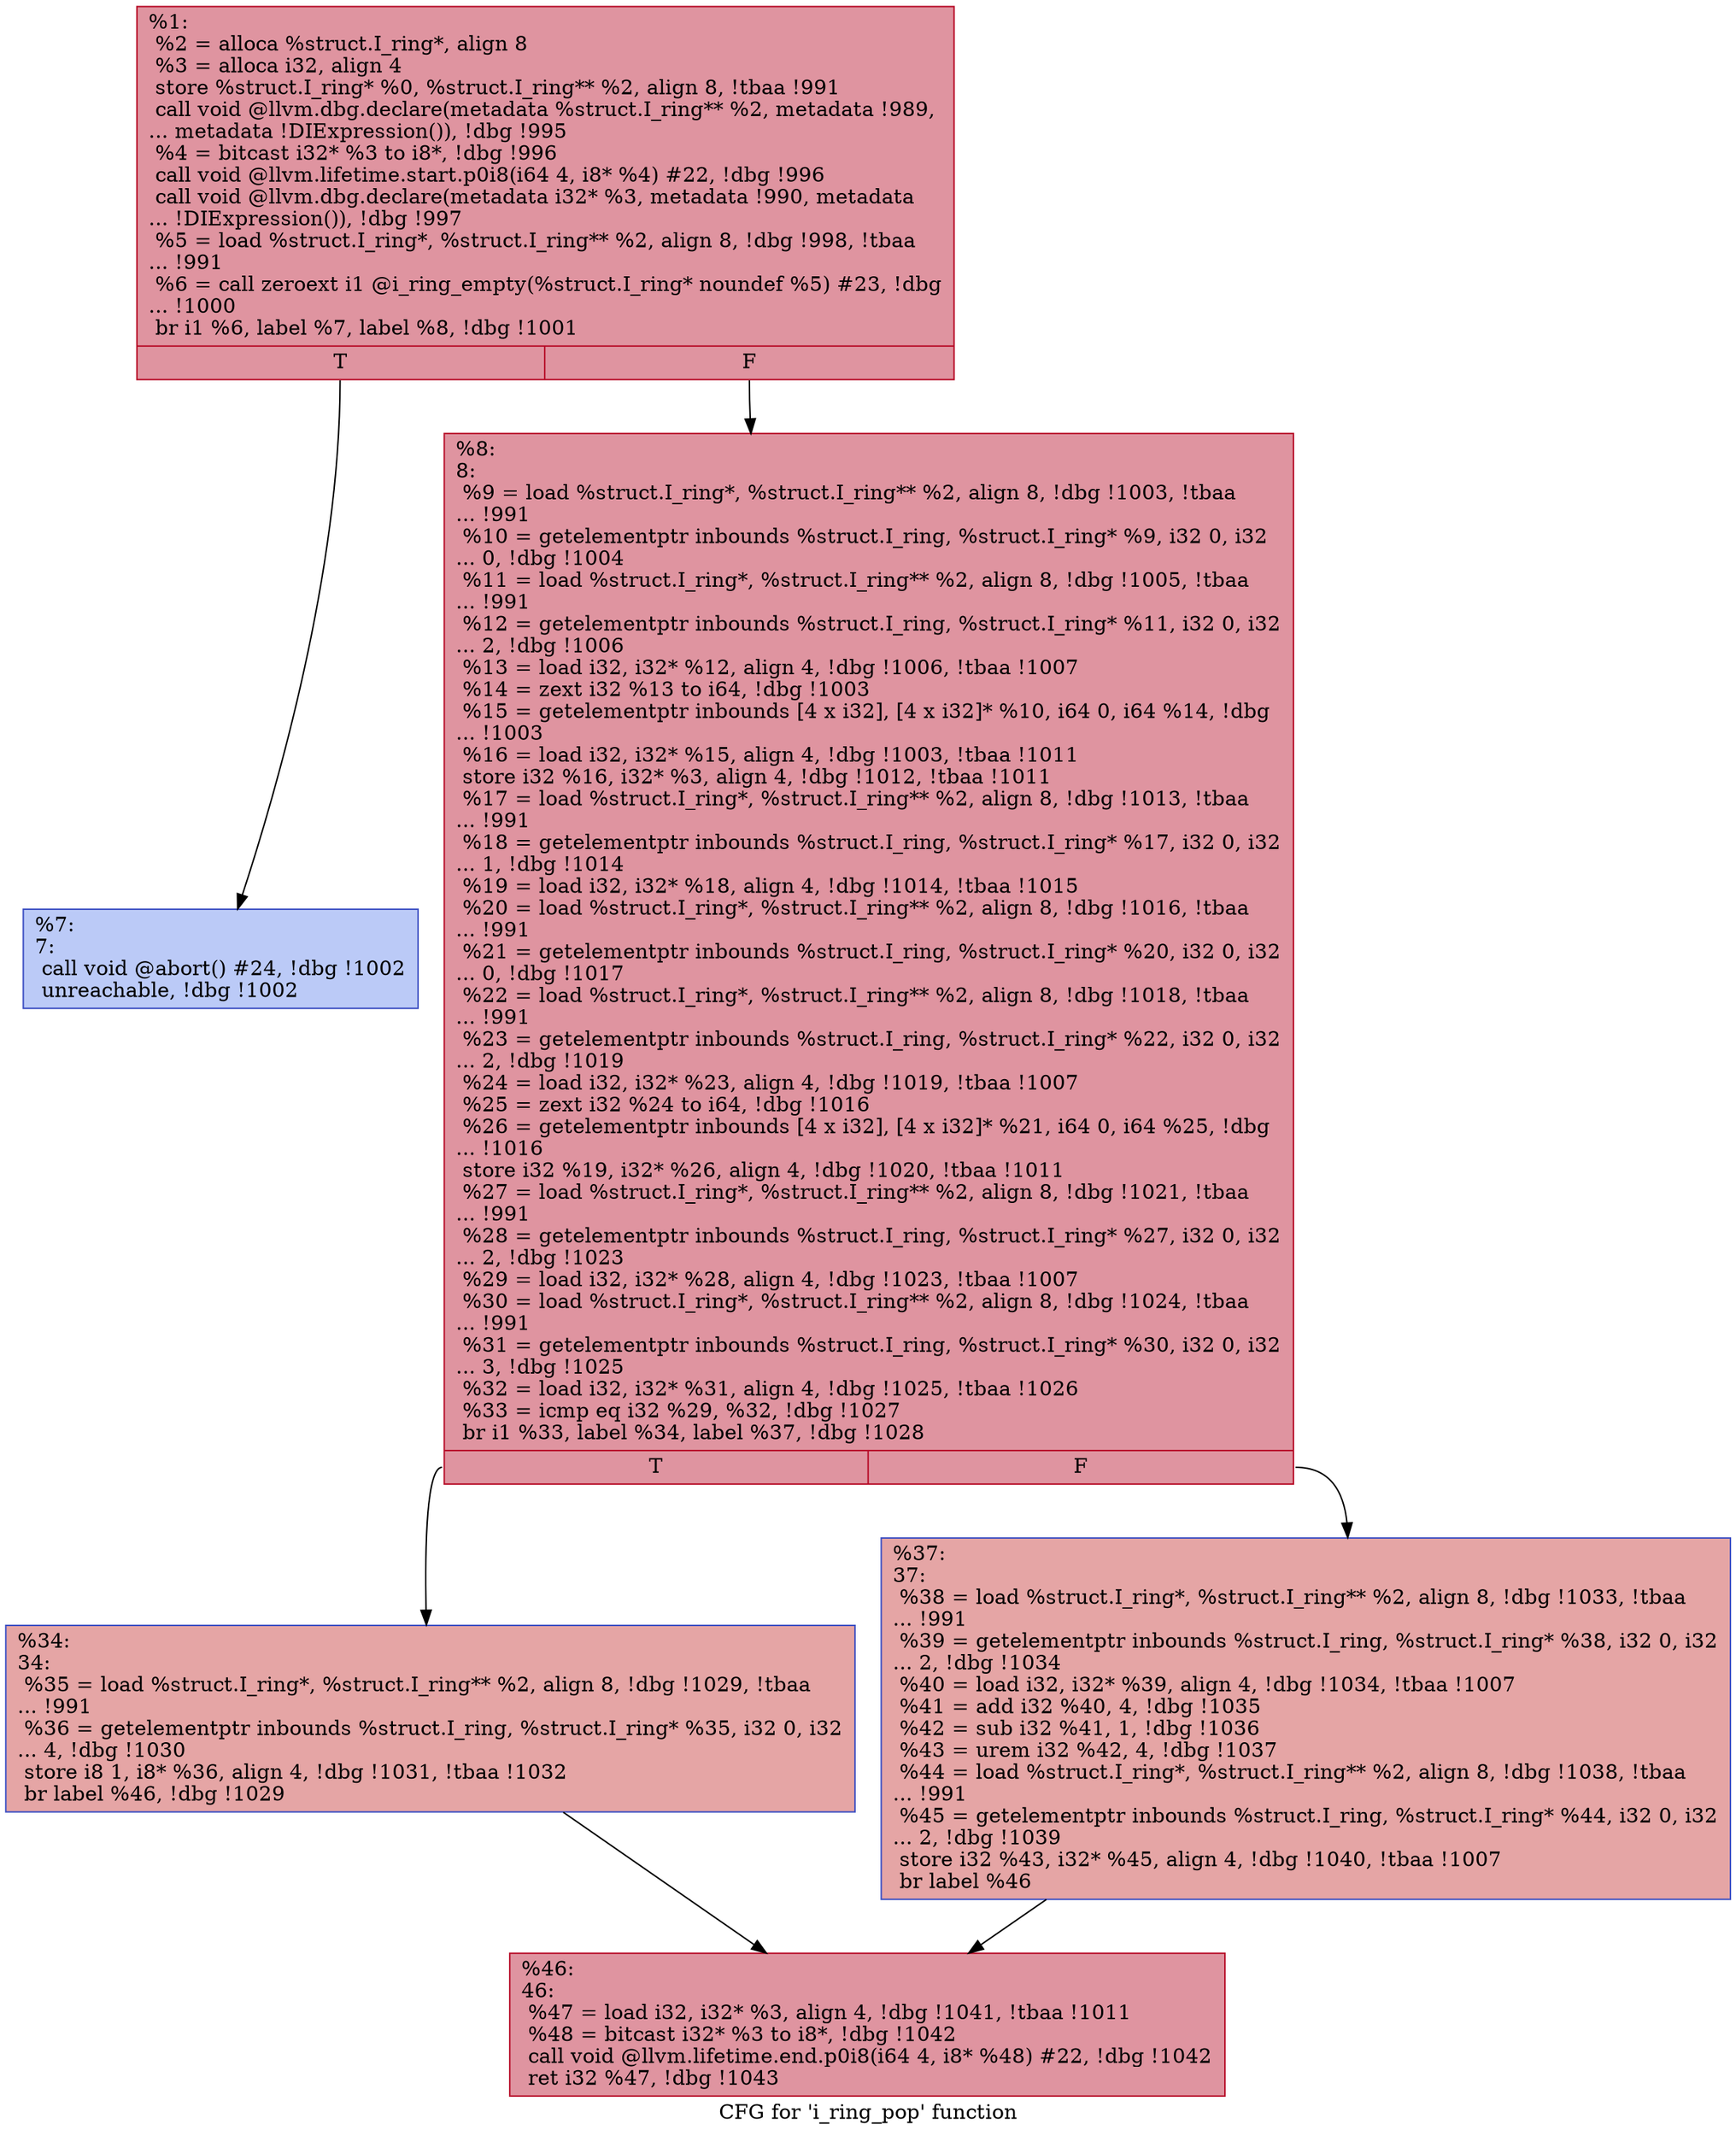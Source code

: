digraph "CFG for 'i_ring_pop' function" {
	label="CFG for 'i_ring_pop' function";

	Node0x250e1c0 [shape=record,color="#b70d28ff", style=filled, fillcolor="#b70d2870",label="{%1:\l  %2 = alloca %struct.I_ring*, align 8\l  %3 = alloca i32, align 4\l  store %struct.I_ring* %0, %struct.I_ring** %2, align 8, !tbaa !991\l  call void @llvm.dbg.declare(metadata %struct.I_ring** %2, metadata !989,\l... metadata !DIExpression()), !dbg !995\l  %4 = bitcast i32* %3 to i8*, !dbg !996\l  call void @llvm.lifetime.start.p0i8(i64 4, i8* %4) #22, !dbg !996\l  call void @llvm.dbg.declare(metadata i32* %3, metadata !990, metadata\l... !DIExpression()), !dbg !997\l  %5 = load %struct.I_ring*, %struct.I_ring** %2, align 8, !dbg !998, !tbaa\l... !991\l  %6 = call zeroext i1 @i_ring_empty(%struct.I_ring* noundef %5) #23, !dbg\l... !1000\l  br i1 %6, label %7, label %8, !dbg !1001\l|{<s0>T|<s1>F}}"];
	Node0x250e1c0:s0 -> Node0x2511b90;
	Node0x250e1c0:s1 -> Node0x2511be0;
	Node0x2511b90 [shape=record,color="#3d50c3ff", style=filled, fillcolor="#6687ed70",label="{%7:\l7:                                                \l  call void @abort() #24, !dbg !1002\l  unreachable, !dbg !1002\l}"];
	Node0x2511be0 [shape=record,color="#b70d28ff", style=filled, fillcolor="#b70d2870",label="{%8:\l8:                                                \l  %9 = load %struct.I_ring*, %struct.I_ring** %2, align 8, !dbg !1003, !tbaa\l... !991\l  %10 = getelementptr inbounds %struct.I_ring, %struct.I_ring* %9, i32 0, i32\l... 0, !dbg !1004\l  %11 = load %struct.I_ring*, %struct.I_ring** %2, align 8, !dbg !1005, !tbaa\l... !991\l  %12 = getelementptr inbounds %struct.I_ring, %struct.I_ring* %11, i32 0, i32\l... 2, !dbg !1006\l  %13 = load i32, i32* %12, align 4, !dbg !1006, !tbaa !1007\l  %14 = zext i32 %13 to i64, !dbg !1003\l  %15 = getelementptr inbounds [4 x i32], [4 x i32]* %10, i64 0, i64 %14, !dbg\l... !1003\l  %16 = load i32, i32* %15, align 4, !dbg !1003, !tbaa !1011\l  store i32 %16, i32* %3, align 4, !dbg !1012, !tbaa !1011\l  %17 = load %struct.I_ring*, %struct.I_ring** %2, align 8, !dbg !1013, !tbaa\l... !991\l  %18 = getelementptr inbounds %struct.I_ring, %struct.I_ring* %17, i32 0, i32\l... 1, !dbg !1014\l  %19 = load i32, i32* %18, align 4, !dbg !1014, !tbaa !1015\l  %20 = load %struct.I_ring*, %struct.I_ring** %2, align 8, !dbg !1016, !tbaa\l... !991\l  %21 = getelementptr inbounds %struct.I_ring, %struct.I_ring* %20, i32 0, i32\l... 0, !dbg !1017\l  %22 = load %struct.I_ring*, %struct.I_ring** %2, align 8, !dbg !1018, !tbaa\l... !991\l  %23 = getelementptr inbounds %struct.I_ring, %struct.I_ring* %22, i32 0, i32\l... 2, !dbg !1019\l  %24 = load i32, i32* %23, align 4, !dbg !1019, !tbaa !1007\l  %25 = zext i32 %24 to i64, !dbg !1016\l  %26 = getelementptr inbounds [4 x i32], [4 x i32]* %21, i64 0, i64 %25, !dbg\l... !1016\l  store i32 %19, i32* %26, align 4, !dbg !1020, !tbaa !1011\l  %27 = load %struct.I_ring*, %struct.I_ring** %2, align 8, !dbg !1021, !tbaa\l... !991\l  %28 = getelementptr inbounds %struct.I_ring, %struct.I_ring* %27, i32 0, i32\l... 2, !dbg !1023\l  %29 = load i32, i32* %28, align 4, !dbg !1023, !tbaa !1007\l  %30 = load %struct.I_ring*, %struct.I_ring** %2, align 8, !dbg !1024, !tbaa\l... !991\l  %31 = getelementptr inbounds %struct.I_ring, %struct.I_ring* %30, i32 0, i32\l... 3, !dbg !1025\l  %32 = load i32, i32* %31, align 4, !dbg !1025, !tbaa !1026\l  %33 = icmp eq i32 %29, %32, !dbg !1027\l  br i1 %33, label %34, label %37, !dbg !1028\l|{<s0>T|<s1>F}}"];
	Node0x2511be0:s0 -> Node0x2511c30;
	Node0x2511be0:s1 -> Node0x2511c80;
	Node0x2511c30 [shape=record,color="#3d50c3ff", style=filled, fillcolor="#c5333470",label="{%34:\l34:                                               \l  %35 = load %struct.I_ring*, %struct.I_ring** %2, align 8, !dbg !1029, !tbaa\l... !991\l  %36 = getelementptr inbounds %struct.I_ring, %struct.I_ring* %35, i32 0, i32\l... 4, !dbg !1030\l  store i8 1, i8* %36, align 4, !dbg !1031, !tbaa !1032\l  br label %46, !dbg !1029\l}"];
	Node0x2511c30 -> Node0x2511cd0;
	Node0x2511c80 [shape=record,color="#3d50c3ff", style=filled, fillcolor="#c5333470",label="{%37:\l37:                                               \l  %38 = load %struct.I_ring*, %struct.I_ring** %2, align 8, !dbg !1033, !tbaa\l... !991\l  %39 = getelementptr inbounds %struct.I_ring, %struct.I_ring* %38, i32 0, i32\l... 2, !dbg !1034\l  %40 = load i32, i32* %39, align 4, !dbg !1034, !tbaa !1007\l  %41 = add i32 %40, 4, !dbg !1035\l  %42 = sub i32 %41, 1, !dbg !1036\l  %43 = urem i32 %42, 4, !dbg !1037\l  %44 = load %struct.I_ring*, %struct.I_ring** %2, align 8, !dbg !1038, !tbaa\l... !991\l  %45 = getelementptr inbounds %struct.I_ring, %struct.I_ring* %44, i32 0, i32\l... 2, !dbg !1039\l  store i32 %43, i32* %45, align 4, !dbg !1040, !tbaa !1007\l  br label %46\l}"];
	Node0x2511c80 -> Node0x2511cd0;
	Node0x2511cd0 [shape=record,color="#b70d28ff", style=filled, fillcolor="#b70d2870",label="{%46:\l46:                                               \l  %47 = load i32, i32* %3, align 4, !dbg !1041, !tbaa !1011\l  %48 = bitcast i32* %3 to i8*, !dbg !1042\l  call void @llvm.lifetime.end.p0i8(i64 4, i8* %48) #22, !dbg !1042\l  ret i32 %47, !dbg !1043\l}"];
}
